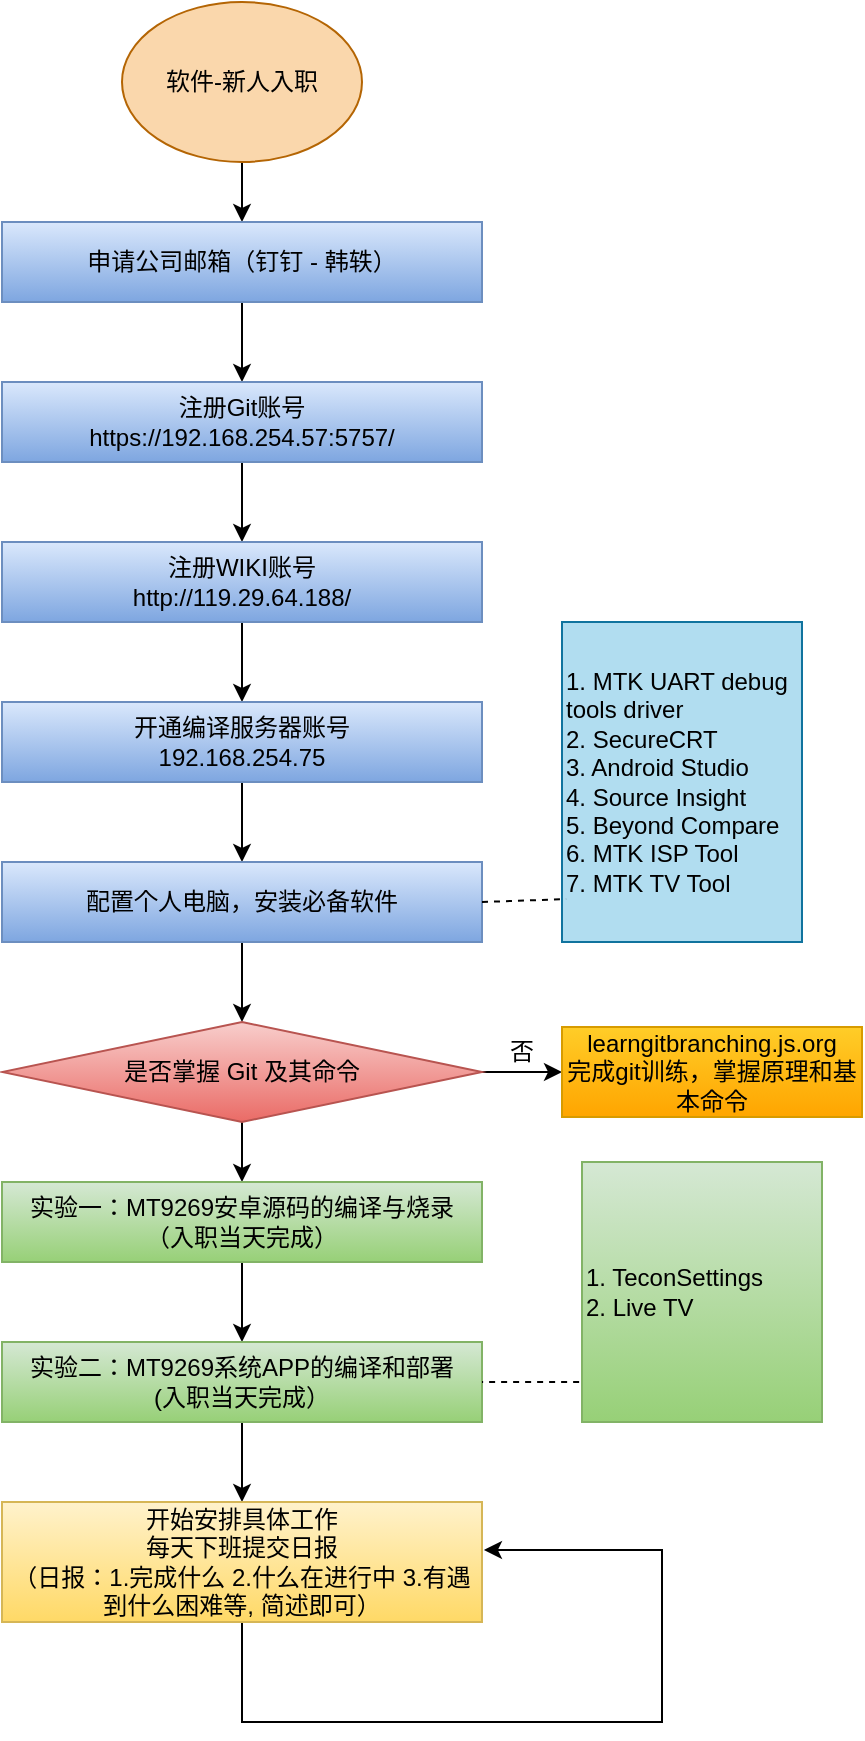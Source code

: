 <mxfile version="20.1.2" type="github">
  <diagram id="5cb1daBF80GTj0REnkLk" name="第 1 页">
    <mxGraphModel dx="1038" dy="634" grid="1" gridSize="10" guides="1" tooltips="1" connect="1" arrows="1" fold="1" page="1" pageScale="1" pageWidth="827" pageHeight="1169" math="0" shadow="0">
      <root>
        <mxCell id="0" />
        <mxCell id="1" parent="0" />
        <mxCell id="D6tjtGbjB5FS4-WhxPt_-3" value="" style="edgeStyle=orthogonalEdgeStyle;rounded=0;orthogonalLoop=1;jettySize=auto;html=1;" edge="1" parent="1" source="D6tjtGbjB5FS4-WhxPt_-1" target="D6tjtGbjB5FS4-WhxPt_-2">
          <mxGeometry relative="1" as="geometry" />
        </mxCell>
        <mxCell id="D6tjtGbjB5FS4-WhxPt_-1" value="软件-新人入职" style="ellipse;whiteSpace=wrap;html=1;fillColor=#fad7ac;strokeColor=#b46504;" vertex="1" parent="1">
          <mxGeometry x="100" y="10" width="120" height="80" as="geometry" />
        </mxCell>
        <mxCell id="D6tjtGbjB5FS4-WhxPt_-5" value="" style="edgeStyle=orthogonalEdgeStyle;rounded=0;orthogonalLoop=1;jettySize=auto;html=1;" edge="1" parent="1" source="D6tjtGbjB5FS4-WhxPt_-2" target="D6tjtGbjB5FS4-WhxPt_-4">
          <mxGeometry relative="1" as="geometry" />
        </mxCell>
        <mxCell id="D6tjtGbjB5FS4-WhxPt_-2" value="申请公司邮箱（钉钉 - 韩轶）" style="whiteSpace=wrap;html=1;" vertex="1" parent="1">
          <mxGeometry x="40" y="120" width="240" height="40" as="geometry" />
        </mxCell>
        <mxCell id="D6tjtGbjB5FS4-WhxPt_-7" value="" style="edgeStyle=orthogonalEdgeStyle;rounded=0;orthogonalLoop=1;jettySize=auto;html=1;" edge="1" parent="1" source="D6tjtGbjB5FS4-WhxPt_-4" target="D6tjtGbjB5FS4-WhxPt_-6">
          <mxGeometry relative="1" as="geometry" />
        </mxCell>
        <mxCell id="D6tjtGbjB5FS4-WhxPt_-4" value="注册Git账号&lt;br&gt;https://192.168.254.57:5757/" style="whiteSpace=wrap;html=1;" vertex="1" parent="1">
          <mxGeometry x="40" y="200" width="240" height="40" as="geometry" />
        </mxCell>
        <mxCell id="D6tjtGbjB5FS4-WhxPt_-9" value="" style="edgeStyle=orthogonalEdgeStyle;rounded=0;orthogonalLoop=1;jettySize=auto;html=1;" edge="1" parent="1" source="D6tjtGbjB5FS4-WhxPt_-6" target="D6tjtGbjB5FS4-WhxPt_-8">
          <mxGeometry relative="1" as="geometry" />
        </mxCell>
        <mxCell id="D6tjtGbjB5FS4-WhxPt_-6" value="注册WIKI账号&lt;br&gt;http://119.29.64.188/" style="whiteSpace=wrap;html=1;" vertex="1" parent="1">
          <mxGeometry x="40" y="280" width="240" height="40" as="geometry" />
        </mxCell>
        <mxCell id="D6tjtGbjB5FS4-WhxPt_-11" value="" style="edgeStyle=orthogonalEdgeStyle;rounded=0;orthogonalLoop=1;jettySize=auto;html=1;" edge="1" parent="1" source="D6tjtGbjB5FS4-WhxPt_-8" target="D6tjtGbjB5FS4-WhxPt_-10">
          <mxGeometry relative="1" as="geometry" />
        </mxCell>
        <mxCell id="D6tjtGbjB5FS4-WhxPt_-8" value="开通编译服务器账号&lt;br&gt;192.168.254.75" style="whiteSpace=wrap;html=1;fillColor=#dae8fc;gradientColor=#7ea6e0;strokeColor=#6c8ebf;" vertex="1" parent="1">
          <mxGeometry x="40" y="360" width="240" height="40" as="geometry" />
        </mxCell>
        <mxCell id="D6tjtGbjB5FS4-WhxPt_-17" value="" style="edgeStyle=orthogonalEdgeStyle;rounded=0;orthogonalLoop=1;jettySize=auto;html=1;" edge="1" parent="1" source="D6tjtGbjB5FS4-WhxPt_-10" target="D6tjtGbjB5FS4-WhxPt_-16">
          <mxGeometry relative="1" as="geometry" />
        </mxCell>
        <mxCell id="D6tjtGbjB5FS4-WhxPt_-10" value="配置个人电脑，安装必备软件" style="whiteSpace=wrap;html=1;fillColor=#dae8fc;gradientColor=#7ea6e0;strokeColor=#6c8ebf;" vertex="1" parent="1">
          <mxGeometry x="40" y="440" width="240" height="40" as="geometry" />
        </mxCell>
        <mxCell id="D6tjtGbjB5FS4-WhxPt_-12" value="1. MTK UART debug tools driver&lt;br&gt;2. SecureCRT&lt;br&gt;3. Android Studio&lt;br&gt;4. Source Insight&lt;br&gt;5. Beyond Compare&lt;br&gt;6. MTK ISP Tool&lt;br&gt;7. MTK TV Tool" style="whiteSpace=wrap;html=1;align=left;fillColor=#b1ddf0;strokeColor=#10739e;" vertex="1" parent="1">
          <mxGeometry x="320" y="320" width="120" height="160" as="geometry" />
        </mxCell>
        <mxCell id="D6tjtGbjB5FS4-WhxPt_-21" value="" style="edgeStyle=orthogonalEdgeStyle;rounded=0;orthogonalLoop=1;jettySize=auto;html=1;" edge="1" parent="1" source="D6tjtGbjB5FS4-WhxPt_-16" target="D6tjtGbjB5FS4-WhxPt_-20">
          <mxGeometry relative="1" as="geometry" />
        </mxCell>
        <mxCell id="D6tjtGbjB5FS4-WhxPt_-24" value="" style="edgeStyle=orthogonalEdgeStyle;rounded=0;orthogonalLoop=1;jettySize=auto;html=1;" edge="1" parent="1" source="D6tjtGbjB5FS4-WhxPt_-16" target="D6tjtGbjB5FS4-WhxPt_-23">
          <mxGeometry relative="1" as="geometry" />
        </mxCell>
        <mxCell id="D6tjtGbjB5FS4-WhxPt_-16" value="是否掌握 Git 及其命令" style="rhombus;whiteSpace=wrap;html=1;fillColor=#f8cecc;gradientColor=#ea6b66;strokeColor=#b85450;" vertex="1" parent="1">
          <mxGeometry x="40" y="520" width="240" height="50" as="geometry" />
        </mxCell>
        <mxCell id="D6tjtGbjB5FS4-WhxPt_-20" value="learngitbranching.js.org&lt;br&gt;完成git训练，掌握原理和基本命令" style="whiteSpace=wrap;html=1;fillColor=#ffcd28;gradientColor=#ffa500;strokeColor=#d79b00;" vertex="1" parent="1">
          <mxGeometry x="320" y="522.5" width="150" height="45" as="geometry" />
        </mxCell>
        <mxCell id="D6tjtGbjB5FS4-WhxPt_-22" value="否" style="text;html=1;strokeColor=none;fillColor=none;align=center;verticalAlign=middle;whiteSpace=wrap;rounded=0;" vertex="1" parent="1">
          <mxGeometry x="270" y="520" width="60" height="30" as="geometry" />
        </mxCell>
        <mxCell id="D6tjtGbjB5FS4-WhxPt_-27" value="" style="edgeStyle=orthogonalEdgeStyle;rounded=0;orthogonalLoop=1;jettySize=auto;html=1;" edge="1" parent="1" source="D6tjtGbjB5FS4-WhxPt_-23" target="D6tjtGbjB5FS4-WhxPt_-26">
          <mxGeometry relative="1" as="geometry" />
        </mxCell>
        <mxCell id="D6tjtGbjB5FS4-WhxPt_-23" value="实验一：MT9269安卓源码的编译与烧录&lt;br&gt;（入职当天完成）" style="whiteSpace=wrap;html=1;fillColor=#d5e8d4;gradientColor=#97d077;strokeColor=#82b366;" vertex="1" parent="1">
          <mxGeometry x="40" y="600" width="240" height="40" as="geometry" />
        </mxCell>
        <mxCell id="D6tjtGbjB5FS4-WhxPt_-25" value="" style="endArrow=none;dashed=1;html=1;rounded=0;exitX=1;exitY=0.5;exitDx=0;exitDy=0;entryX=0.017;entryY=0.866;entryDx=0;entryDy=0;entryPerimeter=0;" edge="1" parent="1" source="D6tjtGbjB5FS4-WhxPt_-10" target="D6tjtGbjB5FS4-WhxPt_-12">
          <mxGeometry width="50" height="50" relative="1" as="geometry">
            <mxPoint x="340" y="500" as="sourcePoint" />
            <mxPoint x="390" y="450" as="targetPoint" />
          </mxGeometry>
        </mxCell>
        <mxCell id="D6tjtGbjB5FS4-WhxPt_-29" value="" style="edgeStyle=orthogonalEdgeStyle;rounded=0;orthogonalLoop=1;jettySize=auto;html=1;" edge="1" parent="1" source="D6tjtGbjB5FS4-WhxPt_-26" target="D6tjtGbjB5FS4-WhxPt_-28">
          <mxGeometry relative="1" as="geometry" />
        </mxCell>
        <mxCell id="D6tjtGbjB5FS4-WhxPt_-26" value="实验二：MT9269系统APP的编译和部署&lt;br&gt;(入职当天完成）" style="whiteSpace=wrap;html=1;fillColor=#d5e8d4;gradientColor=#97d077;strokeColor=#82b366;" vertex="1" parent="1">
          <mxGeometry x="40" y="680" width="240" height="40" as="geometry" />
        </mxCell>
        <mxCell id="D6tjtGbjB5FS4-WhxPt_-32" style="edgeStyle=orthogonalEdgeStyle;rounded=0;orthogonalLoop=1;jettySize=auto;html=1;entryX=1.004;entryY=0.4;entryDx=0;entryDy=0;entryPerimeter=0;" edge="1" parent="1" source="D6tjtGbjB5FS4-WhxPt_-28" target="D6tjtGbjB5FS4-WhxPt_-28">
          <mxGeometry relative="1" as="geometry">
            <mxPoint x="370" y="780" as="targetPoint" />
            <Array as="points">
              <mxPoint x="160" y="870" />
              <mxPoint x="370" y="870" />
              <mxPoint x="370" y="784" />
            </Array>
          </mxGeometry>
        </mxCell>
        <mxCell id="D6tjtGbjB5FS4-WhxPt_-28" value="开始安排具体工作&lt;br&gt;每天下班提交日报&lt;br&gt;（日报：1.完成什么 2.什么在进行中 3.有遇到什么困难等, 简述即可）" style="whiteSpace=wrap;html=1;fillColor=#fff2cc;gradientColor=#ffd966;strokeColor=#d6b656;" vertex="1" parent="1">
          <mxGeometry x="40" y="760" width="240" height="60" as="geometry" />
        </mxCell>
        <mxCell id="D6tjtGbjB5FS4-WhxPt_-33" value="申请公司邮箱（钉钉 - 韩轶）" style="whiteSpace=wrap;html=1;" vertex="1" parent="1">
          <mxGeometry x="40" y="120" width="240" height="40" as="geometry" />
        </mxCell>
        <mxCell id="D6tjtGbjB5FS4-WhxPt_-34" value="注册Git账号&lt;br&gt;https://192.168.254.57:5757/" style="whiteSpace=wrap;html=1;" vertex="1" parent="1">
          <mxGeometry x="40" y="200" width="240" height="40" as="geometry" />
        </mxCell>
        <mxCell id="D6tjtGbjB5FS4-WhxPt_-35" value="注册WIKI账号&lt;br&gt;http://119.29.64.188/" style="whiteSpace=wrap;html=1;" vertex="1" parent="1">
          <mxGeometry x="40" y="280" width="240" height="40" as="geometry" />
        </mxCell>
        <mxCell id="D6tjtGbjB5FS4-WhxPt_-36" value="申请公司邮箱（钉钉 - 韩轶）" style="whiteSpace=wrap;html=1;fillColor=#dae8fc;gradientColor=#7ea6e0;strokeColor=#6c8ebf;" vertex="1" parent="1">
          <mxGeometry x="40" y="120" width="240" height="40" as="geometry" />
        </mxCell>
        <mxCell id="D6tjtGbjB5FS4-WhxPt_-37" value="注册Git账号&lt;br&gt;https://192.168.254.57:5757/" style="whiteSpace=wrap;html=1;fillColor=#dae8fc;gradientColor=#7ea6e0;strokeColor=#6c8ebf;" vertex="1" parent="1">
          <mxGeometry x="40" y="200" width="240" height="40" as="geometry" />
        </mxCell>
        <mxCell id="D6tjtGbjB5FS4-WhxPt_-38" value="注册WIKI账号&lt;br&gt;http://119.29.64.188/" style="whiteSpace=wrap;html=1;fillColor=#dae8fc;gradientColor=#7ea6e0;strokeColor=#6c8ebf;" vertex="1" parent="1">
          <mxGeometry x="40" y="280" width="240" height="40" as="geometry" />
        </mxCell>
        <mxCell id="D6tjtGbjB5FS4-WhxPt_-40" value="1. TeconSettings&lt;br&gt;2. Live TV" style="whiteSpace=wrap;html=1;fillColor=#d5e8d4;strokeColor=#82b366;gradientColor=#97d077;align=left;" vertex="1" parent="1">
          <mxGeometry x="330" y="590" width="120" height="130" as="geometry" />
        </mxCell>
        <mxCell id="D6tjtGbjB5FS4-WhxPt_-43" value="" style="endArrow=none;dashed=1;html=1;rounded=0;entryX=1;entryY=0.5;entryDx=0;entryDy=0;exitX=-0.012;exitY=0.846;exitDx=0;exitDy=0;exitPerimeter=0;" edge="1" parent="1" source="D6tjtGbjB5FS4-WhxPt_-40" target="D6tjtGbjB5FS4-WhxPt_-26">
          <mxGeometry width="50" height="50" relative="1" as="geometry">
            <mxPoint x="560" y="730" as="sourcePoint" />
            <mxPoint x="610" y="680" as="targetPoint" />
          </mxGeometry>
        </mxCell>
      </root>
    </mxGraphModel>
  </diagram>
</mxfile>
